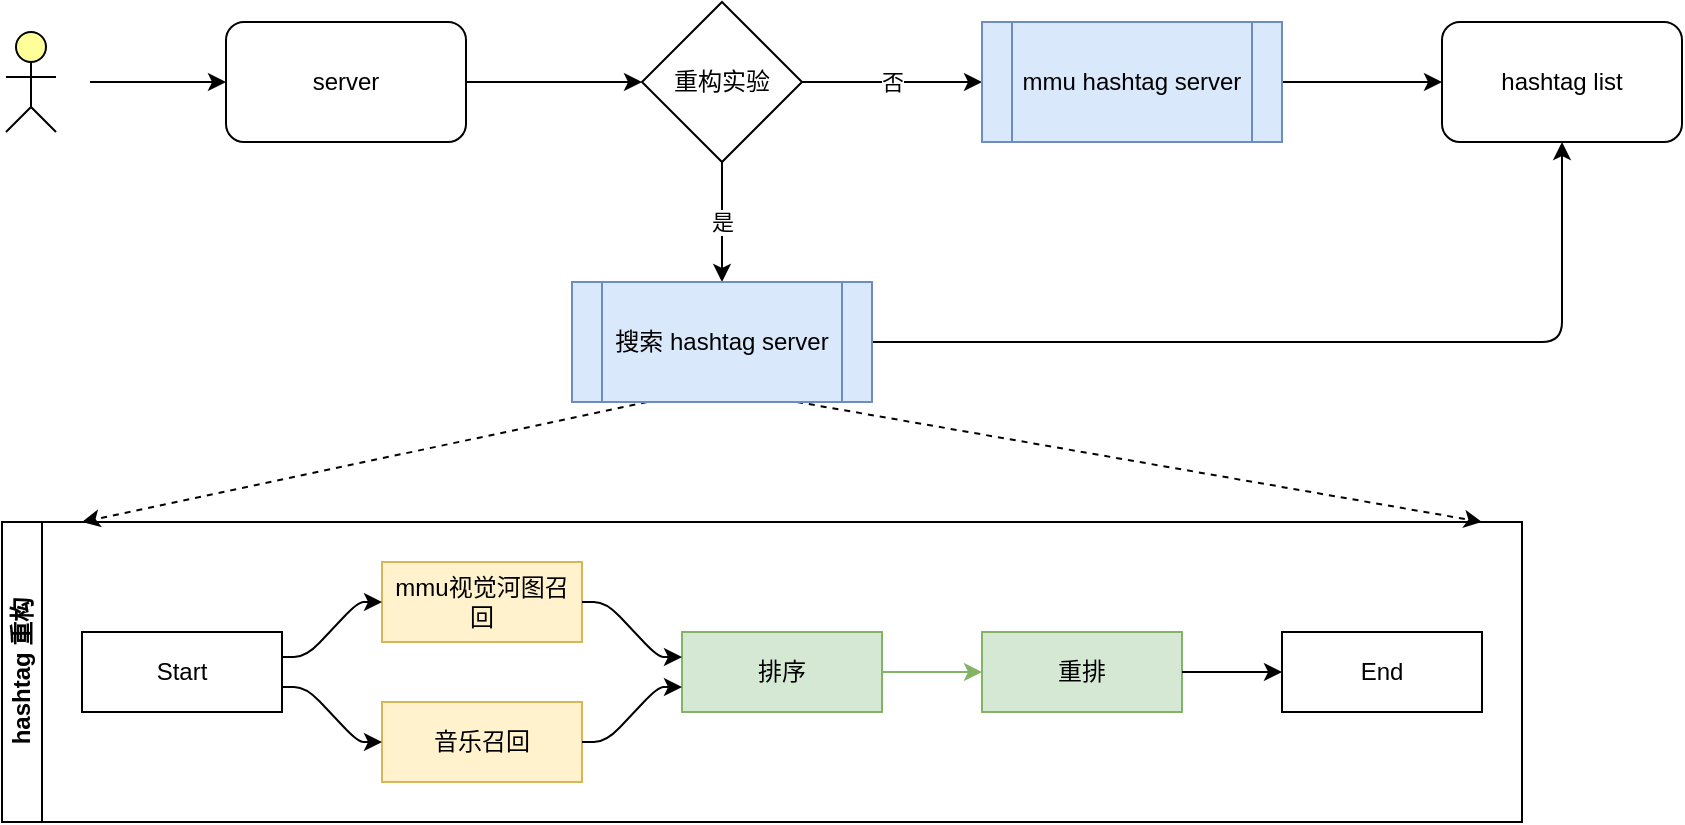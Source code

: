<mxfile>
    <diagram id="f52rihW0sQ8i86ak_IPI" name="第 1 页">
        <mxGraphModel dx="1835" dy="626" grid="1" gridSize="10" guides="1" tooltips="1" connect="1" arrows="1" fold="1" page="1" pageScale="1" pageWidth="827" pageHeight="1169" math="0" shadow="0">
            <root>
                <mxCell id="0"/>
                <mxCell id="1" parent="0"/>
                <mxCell id="11" value="hashtag 重构" style="swimlane;html=1;startSize=20;horizontal=0;childLayout=flowLayout;flowOrientation=west;resizable=0;interRankCellSpacing=50;containerType=tree;fontSize=12;" parent="1" vertex="1">
                    <mxGeometry x="-460" y="300" width="760" height="150" as="geometry"/>
                </mxCell>
                <mxCell id="12" value="Start" style="whiteSpace=wrap;html=1;" parent="11" vertex="1">
                    <mxGeometry x="40" y="55" width="100" height="40" as="geometry"/>
                </mxCell>
                <mxCell id="13" value="mmu视觉河图召回" style="whiteSpace=wrap;html=1;fillColor=#fff2cc;strokeColor=#d6b656;" parent="11" vertex="1">
                    <mxGeometry x="190" y="20" width="100" height="40" as="geometry"/>
                </mxCell>
                <mxCell id="14" value="" style="html=1;rounded=1;curved=0;sourcePerimeterSpacing=0;targetPerimeterSpacing=0;startSize=6;endSize=6;noEdgeStyle=1;orthogonal=1;" parent="11" source="12" target="13" edge="1">
                    <mxGeometry relative="1" as="geometry">
                        <Array as="points">
                            <mxPoint x="152" y="67.5"/>
                            <mxPoint x="178" y="40"/>
                        </Array>
                    </mxGeometry>
                </mxCell>
                <mxCell id="15" value="音乐召回" style="whiteSpace=wrap;html=1;fillColor=#fff2cc;strokeColor=#d6b656;" parent="11" vertex="1">
                    <mxGeometry x="190" y="90" width="100" height="40" as="geometry"/>
                </mxCell>
                <mxCell id="16" value="" style="html=1;rounded=1;curved=0;sourcePerimeterSpacing=0;targetPerimeterSpacing=0;startSize=6;endSize=6;noEdgeStyle=1;orthogonal=1;" parent="11" source="12" target="15" edge="1">
                    <mxGeometry relative="1" as="geometry">
                        <Array as="points">
                            <mxPoint x="152" y="82.5"/>
                            <mxPoint x="178" y="110"/>
                        </Array>
                    </mxGeometry>
                </mxCell>
                <mxCell id="17" value="排序" style="whiteSpace=wrap;html=1;fillColor=#d5e8d4;strokeColor=#82b366;" parent="11" vertex="1">
                    <mxGeometry x="340" y="55" width="100" height="40" as="geometry"/>
                </mxCell>
                <mxCell id="18" value="" style="html=1;rounded=1;curved=0;sourcePerimeterSpacing=0;targetPerimeterSpacing=0;startSize=6;endSize=6;noEdgeStyle=1;orthogonal=1;" parent="11" source="13" target="17" edge="1">
                    <mxGeometry relative="1" as="geometry">
                        <Array as="points">
                            <mxPoint x="302" y="40"/>
                            <mxPoint x="328" y="67.5"/>
                        </Array>
                    </mxGeometry>
                </mxCell>
                <mxCell id="19" value="" style="html=1;rounded=1;curved=0;sourcePerimeterSpacing=0;targetPerimeterSpacing=0;startSize=6;endSize=6;noEdgeStyle=1;orthogonal=1;" parent="11" source="15" target="17" edge="1">
                    <mxGeometry relative="1" as="geometry">
                        <Array as="points">
                            <mxPoint x="302" y="110"/>
                            <mxPoint x="328" y="82.5"/>
                        </Array>
                    </mxGeometry>
                </mxCell>
                <mxCell id="35" value="" style="html=1;rounded=1;curved=0;sourcePerimeterSpacing=0;targetPerimeterSpacing=0;startSize=6;endSize=6;noEdgeStyle=1;orthogonal=1;fillColor=#d5e8d4;strokeColor=#82b366;" parent="11" source="17" target="36" edge="1">
                    <mxGeometry relative="1" as="geometry">
                        <mxPoint x="1190" y="706" as="sourcePoint"/>
                        <Array as="points">
                            <mxPoint x="452" y="75"/>
                            <mxPoint x="478" y="75"/>
                        </Array>
                    </mxGeometry>
                </mxCell>
                <mxCell id="36" value="重排" style="whiteSpace=wrap;html=1;fillColor=#d5e8d4;strokeColor=#82b366;" parent="11" vertex="1">
                    <mxGeometry x="490" y="55" width="100" height="40" as="geometry"/>
                </mxCell>
                <mxCell id="37" value="" style="html=1;rounded=1;curved=0;sourcePerimeterSpacing=0;targetPerimeterSpacing=0;startSize=6;endSize=6;noEdgeStyle=1;orthogonal=1;" parent="11" source="36" target="38" edge="1">
                    <mxGeometry relative="1" as="geometry">
                        <mxPoint x="1260" y="701" as="sourcePoint"/>
                        <Array as="points">
                            <mxPoint x="602" y="75"/>
                            <mxPoint x="628" y="75"/>
                        </Array>
                    </mxGeometry>
                </mxCell>
                <mxCell id="38" value="End" style="whiteSpace=wrap;html=1;" parent="11" vertex="1">
                    <mxGeometry x="640" y="55" width="100" height="40" as="geometry"/>
                </mxCell>
                <mxCell id="71" value="否" style="edgeStyle=none;html=1;exitX=1;exitY=0.5;exitDx=0;exitDy=0;" parent="1" source="53" target="58" edge="1">
                    <mxGeometry relative="1" as="geometry"/>
                </mxCell>
                <mxCell id="73" value="是" style="edgeStyle=none;html=1;exitX=0.5;exitY=1;exitDx=0;exitDy=0;entryX=0.5;entryY=0;entryDx=0;entryDy=0;" parent="1" source="53" target="74" edge="1">
                    <mxGeometry relative="1" as="geometry">
                        <mxPoint x="-100" y="200" as="targetPoint"/>
                        <Array as="points">
                            <mxPoint x="-100" y="170"/>
                        </Array>
                    </mxGeometry>
                </mxCell>
                <mxCell id="53" value="重构实验" style="rhombus;whiteSpace=wrap;html=1;" parent="1" vertex="1">
                    <mxGeometry x="-140" y="40" width="80" height="80" as="geometry"/>
                </mxCell>
                <mxCell id="70" style="edgeStyle=none;html=1;exitX=1;exitY=0.5;exitDx=0;exitDy=0;entryX=0;entryY=0.5;entryDx=0;entryDy=0;" parent="1" source="55" target="53" edge="1">
                    <mxGeometry relative="1" as="geometry"/>
                </mxCell>
                <mxCell id="55" value="server" style="rounded=1;whiteSpace=wrap;html=1;" parent="1" vertex="1">
                    <mxGeometry x="-348" y="50" width="120" height="60" as="geometry"/>
                </mxCell>
                <mxCell id="72" style="edgeStyle=none;html=1;exitX=1;exitY=0.5;exitDx=0;exitDy=0;entryX=0;entryY=0.5;entryDx=0;entryDy=0;" parent="1" source="58" target="65" edge="1">
                    <mxGeometry relative="1" as="geometry"/>
                </mxCell>
                <mxCell id="58" value="mmu hashtag server" style="shape=process;whiteSpace=wrap;html=1;backgroundOutline=1;fillColor=#dae8fc;strokeColor=#6c8ebf;" parent="1" vertex="1">
                    <mxGeometry x="30" y="50" width="150" height="60" as="geometry"/>
                </mxCell>
                <mxCell id="68" style="edgeStyle=none;html=1;" parent="1" target="55" edge="1">
                    <mxGeometry relative="1" as="geometry">
                        <mxPoint x="-416" y="80" as="sourcePoint"/>
                    </mxGeometry>
                </mxCell>
                <mxCell id="62" value="" style="html=1;outlineConnect=0;whiteSpace=wrap;fillColor=#ffff99;verticalLabelPosition=bottom;verticalAlign=top;align=center;shape=mxgraph.archimate3.actor;" parent="1" vertex="1">
                    <mxGeometry x="-458" y="55" width="25" height="50" as="geometry"/>
                </mxCell>
                <mxCell id="65" value="hashtag list" style="rounded=1;whiteSpace=wrap;html=1;" parent="1" vertex="1">
                    <mxGeometry x="260" y="50" width="120" height="60" as="geometry"/>
                </mxCell>
                <mxCell id="76" style="edgeStyle=none;html=1;exitX=0.25;exitY=1;exitDx=0;exitDy=0;dashed=1;" parent="1" source="74" edge="1">
                    <mxGeometry relative="1" as="geometry">
                        <mxPoint x="-420" y="300" as="targetPoint"/>
                    </mxGeometry>
                </mxCell>
                <mxCell id="77" style="edgeStyle=none;html=1;exitX=0.75;exitY=1;exitDx=0;exitDy=0;dashed=1;" parent="1" source="74" edge="1">
                    <mxGeometry relative="1" as="geometry">
                        <mxPoint x="280" y="300" as="targetPoint"/>
                    </mxGeometry>
                </mxCell>
                <mxCell id="78" style="edgeStyle=none;html=1;exitX=1;exitY=0.5;exitDx=0;exitDy=0;entryX=0.5;entryY=1;entryDx=0;entryDy=0;" parent="1" source="74" target="65" edge="1">
                    <mxGeometry relative="1" as="geometry">
                        <Array as="points">
                            <mxPoint x="320" y="210"/>
                        </Array>
                    </mxGeometry>
                </mxCell>
                <mxCell id="74" value="搜索 hashtag server" style="shape=process;whiteSpace=wrap;html=1;backgroundOutline=1;fillColor=#dae8fc;strokeColor=#6c8ebf;" parent="1" vertex="1">
                    <mxGeometry x="-175" y="180" width="150" height="60" as="geometry"/>
                </mxCell>
            </root>
        </mxGraphModel>
    </diagram>
</mxfile>